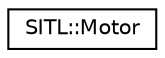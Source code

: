 digraph "Graphical Class Hierarchy"
{
 // INTERACTIVE_SVG=YES
  edge [fontname="Helvetica",fontsize="10",labelfontname="Helvetica",labelfontsize="10"];
  node [fontname="Helvetica",fontsize="10",shape=record];
  rankdir="LR";
  Node1 [label="SITL::Motor",height=0.2,width=0.4,color="black", fillcolor="white", style="filled",URL="$classSITL_1_1Motor.html"];
}
